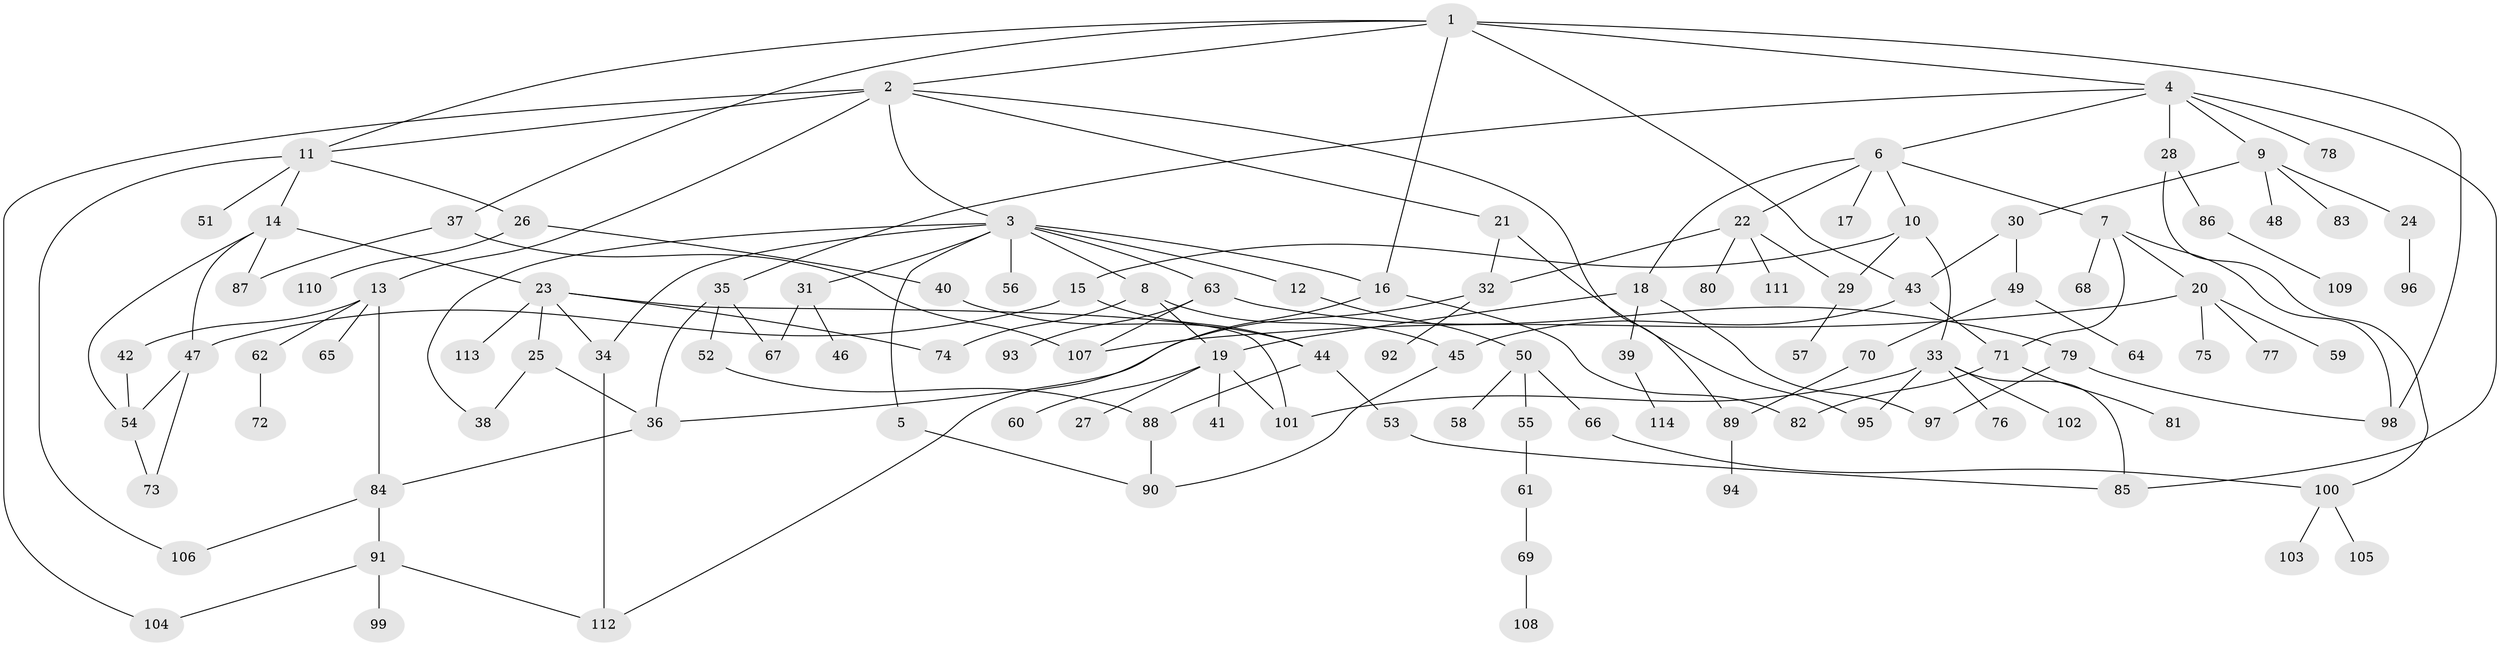 // Generated by graph-tools (version 1.1) at 2025/34/03/09/25 02:34:06]
// undirected, 114 vertices, 154 edges
graph export_dot {
graph [start="1"]
  node [color=gray90,style=filled];
  1;
  2;
  3;
  4;
  5;
  6;
  7;
  8;
  9;
  10;
  11;
  12;
  13;
  14;
  15;
  16;
  17;
  18;
  19;
  20;
  21;
  22;
  23;
  24;
  25;
  26;
  27;
  28;
  29;
  30;
  31;
  32;
  33;
  34;
  35;
  36;
  37;
  38;
  39;
  40;
  41;
  42;
  43;
  44;
  45;
  46;
  47;
  48;
  49;
  50;
  51;
  52;
  53;
  54;
  55;
  56;
  57;
  58;
  59;
  60;
  61;
  62;
  63;
  64;
  65;
  66;
  67;
  68;
  69;
  70;
  71;
  72;
  73;
  74;
  75;
  76;
  77;
  78;
  79;
  80;
  81;
  82;
  83;
  84;
  85;
  86;
  87;
  88;
  89;
  90;
  91;
  92;
  93;
  94;
  95;
  96;
  97;
  98;
  99;
  100;
  101;
  102;
  103;
  104;
  105;
  106;
  107;
  108;
  109;
  110;
  111;
  112;
  113;
  114;
  1 -- 2;
  1 -- 4;
  1 -- 37;
  1 -- 43;
  1 -- 16;
  1 -- 98;
  1 -- 11;
  2 -- 3;
  2 -- 11;
  2 -- 13;
  2 -- 21;
  2 -- 89;
  2 -- 104;
  3 -- 5;
  3 -- 8;
  3 -- 12;
  3 -- 16;
  3 -- 31;
  3 -- 34;
  3 -- 38;
  3 -- 56;
  3 -- 63;
  4 -- 6;
  4 -- 9;
  4 -- 28;
  4 -- 35;
  4 -- 78;
  4 -- 85;
  5 -- 90;
  6 -- 7;
  6 -- 10;
  6 -- 17;
  6 -- 18;
  6 -- 22;
  7 -- 20;
  7 -- 68;
  7 -- 98;
  7 -- 71;
  8 -- 19;
  8 -- 45;
  8 -- 74;
  9 -- 24;
  9 -- 30;
  9 -- 48;
  9 -- 83;
  10 -- 15;
  10 -- 33;
  10 -- 29;
  11 -- 14;
  11 -- 26;
  11 -- 51;
  11 -- 106;
  12 -- 50;
  13 -- 42;
  13 -- 62;
  13 -- 65;
  13 -- 84;
  14 -- 23;
  14 -- 47;
  14 -- 87;
  14 -- 54;
  15 -- 47;
  15 -- 44;
  16 -- 112;
  16 -- 82;
  18 -- 39;
  18 -- 97;
  18 -- 19;
  19 -- 27;
  19 -- 41;
  19 -- 60;
  19 -- 101;
  20 -- 59;
  20 -- 75;
  20 -- 77;
  20 -- 107;
  21 -- 95;
  21 -- 32;
  22 -- 29;
  22 -- 32;
  22 -- 80;
  22 -- 111;
  23 -- 25;
  23 -- 113;
  23 -- 101;
  23 -- 34;
  23 -- 74;
  24 -- 96;
  25 -- 36;
  25 -- 38;
  26 -- 40;
  26 -- 110;
  28 -- 86;
  28 -- 100;
  29 -- 57;
  30 -- 43;
  30 -- 49;
  31 -- 46;
  31 -- 67;
  32 -- 92;
  32 -- 36;
  33 -- 76;
  33 -- 85;
  33 -- 102;
  33 -- 101;
  33 -- 95;
  34 -- 112;
  35 -- 52;
  35 -- 67;
  35 -- 36;
  36 -- 84;
  37 -- 87;
  37 -- 107;
  39 -- 114;
  40 -- 44;
  42 -- 54;
  43 -- 71;
  43 -- 45;
  44 -- 53;
  44 -- 88;
  45 -- 90;
  47 -- 54;
  47 -- 73;
  49 -- 64;
  49 -- 70;
  50 -- 55;
  50 -- 58;
  50 -- 66;
  52 -- 88;
  53 -- 85;
  54 -- 73;
  55 -- 61;
  61 -- 69;
  62 -- 72;
  63 -- 79;
  63 -- 93;
  63 -- 107;
  66 -- 100;
  69 -- 108;
  70 -- 89;
  71 -- 81;
  71 -- 82;
  79 -- 97;
  79 -- 98;
  84 -- 91;
  84 -- 106;
  86 -- 109;
  88 -- 90;
  89 -- 94;
  91 -- 99;
  91 -- 112;
  91 -- 104;
  100 -- 103;
  100 -- 105;
}
